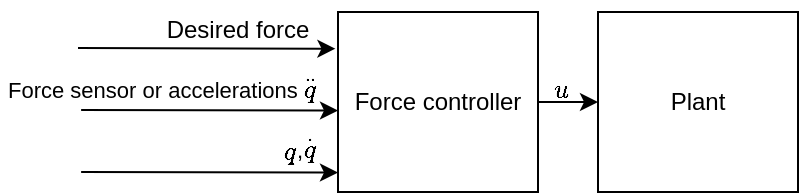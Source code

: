 <mxfile version="20.3.0" type="device"><diagram id="JyEobybNeOmY9CpQdNU0" name="Page-1"><mxGraphModel dx="677" dy="411" grid="0" gridSize="10" guides="1" tooltips="1" connect="1" arrows="0" fold="1" page="1" pageScale="1" pageWidth="827" pageHeight="1169" math="1" shadow="0"><root><mxCell id="0"/><mxCell id="1" parent="0"/><mxCell id="iSTMt1LNIioUI8UWA6ch-1" value="Force controller" style="rounded=0;whiteSpace=wrap;html=1;" parent="1" vertex="1"><mxGeometry x="350" y="410" width="100" height="90" as="geometry"/></mxCell><mxCell id="iSTMt1LNIioUI8UWA6ch-14" value="" style="group;fontStyle=4" parent="1" vertex="1" connectable="0"><mxGeometry x="220" y="404" width="125" height="30" as="geometry"/></mxCell><mxCell id="iSTMt1LNIioUI8UWA6ch-2" value="" style="endArrow=classic;html=1;rounded=0;entryX=-0.013;entryY=0.204;entryDx=0;entryDy=0;entryPerimeter=0;" parent="iSTMt1LNIioUI8UWA6ch-14" target="iSTMt1LNIioUI8UWA6ch-1" edge="1"><mxGeometry width="50" height="50" relative="1" as="geometry"><mxPoint y="24" as="sourcePoint"/><mxPoint x="270" y="26" as="targetPoint"/></mxGeometry></mxCell><mxCell id="iSTMt1LNIioUI8UWA6ch-13" value="Desired force" style="text;html=1;strokeColor=none;fillColor=none;align=center;verticalAlign=middle;whiteSpace=wrap;rounded=0;" parent="iSTMt1LNIioUI8UWA6ch-14" vertex="1"><mxGeometry x="35" width="90" height="30" as="geometry"/></mxCell><mxCell id="iSTMt1LNIioUI8UWA6ch-4" value="" style="endArrow=classic;html=1;rounded=0;entryX=-0.013;entryY=0.204;entryDx=0;entryDy=0;entryPerimeter=0;" parent="1" edge="1"><mxGeometry width="50" height="50" relative="1" as="geometry"><mxPoint x="221.56" y="459" as="sourcePoint"/><mxPoint x="350.0" y="459.24" as="targetPoint"/></mxGeometry></mxCell><mxCell id="iSTMt1LNIioUI8UWA6ch-6" value="&lt;span style=&quot;font-size: 11px;&quot;&gt;Force sensor or&amp;nbsp;&lt;/span&gt;&lt;span style=&quot;font-size: 11px;&quot;&gt;accelerations `\ddot{q}`&lt;/span&gt;" style="text;html=1;strokeColor=none;fillColor=none;align=center;verticalAlign=middle;whiteSpace=wrap;rounded=0;" parent="1" vertex="1"><mxGeometry x="181.56" y="434" width="160" height="30" as="geometry"/></mxCell><mxCell id="iSTMt1LNIioUI8UWA6ch-21" value="" style="endArrow=classic;html=1;rounded=0;entryX=-0.013;entryY=0.204;entryDx=0;entryDy=0;entryPerimeter=0;" parent="1" edge="1"><mxGeometry width="50" height="50" relative="1" as="geometry"><mxPoint x="221.56" y="490" as="sourcePoint"/><mxPoint x="350" y="490.24" as="targetPoint"/></mxGeometry></mxCell><mxCell id="iSTMt1LNIioUI8UWA6ch-22" value="&lt;span style=&quot;font-size: 11px;&quot;&gt;`q`,`\dot{q}`&lt;/span&gt;" style="text;html=1;strokeColor=none;fillColor=none;align=center;verticalAlign=middle;whiteSpace=wrap;rounded=0;" parent="1" vertex="1"><mxGeometry x="320" y="464" width="21.56" height="30" as="geometry"/></mxCell><mxCell id="iSTMt1LNIioUI8UWA6ch-23" value="Plant" style="rounded=0;whiteSpace=wrap;html=1;" parent="1" vertex="1"><mxGeometry x="480" y="410" width="100" height="90" as="geometry"/></mxCell><mxCell id="iSTMt1LNIioUI8UWA6ch-24" value="" style="endArrow=classic;html=1;rounded=0;entryX=0;entryY=0.5;entryDx=0;entryDy=0;exitX=1;exitY=0.5;exitDx=0;exitDy=0;" parent="1" source="iSTMt1LNIioUI8UWA6ch-1" target="iSTMt1LNIioUI8UWA6ch-23" edge="1"><mxGeometry width="50" height="50" relative="1" as="geometry"><mxPoint x="360" y="510" as="sourcePoint"/><mxPoint x="410" y="460" as="targetPoint"/></mxGeometry></mxCell><mxCell id="iSTMt1LNIioUI8UWA6ch-25" value="&lt;span style=&quot;font-size: 11px;&quot;&gt;`u`&lt;/span&gt;" style="text;html=1;strokeColor=none;fillColor=none;align=center;verticalAlign=middle;whiteSpace=wrap;rounded=0;" parent="1" vertex="1"><mxGeometry x="451" y="433" width="21.56" height="30" as="geometry"/></mxCell></root></mxGraphModel></diagram></mxfile>